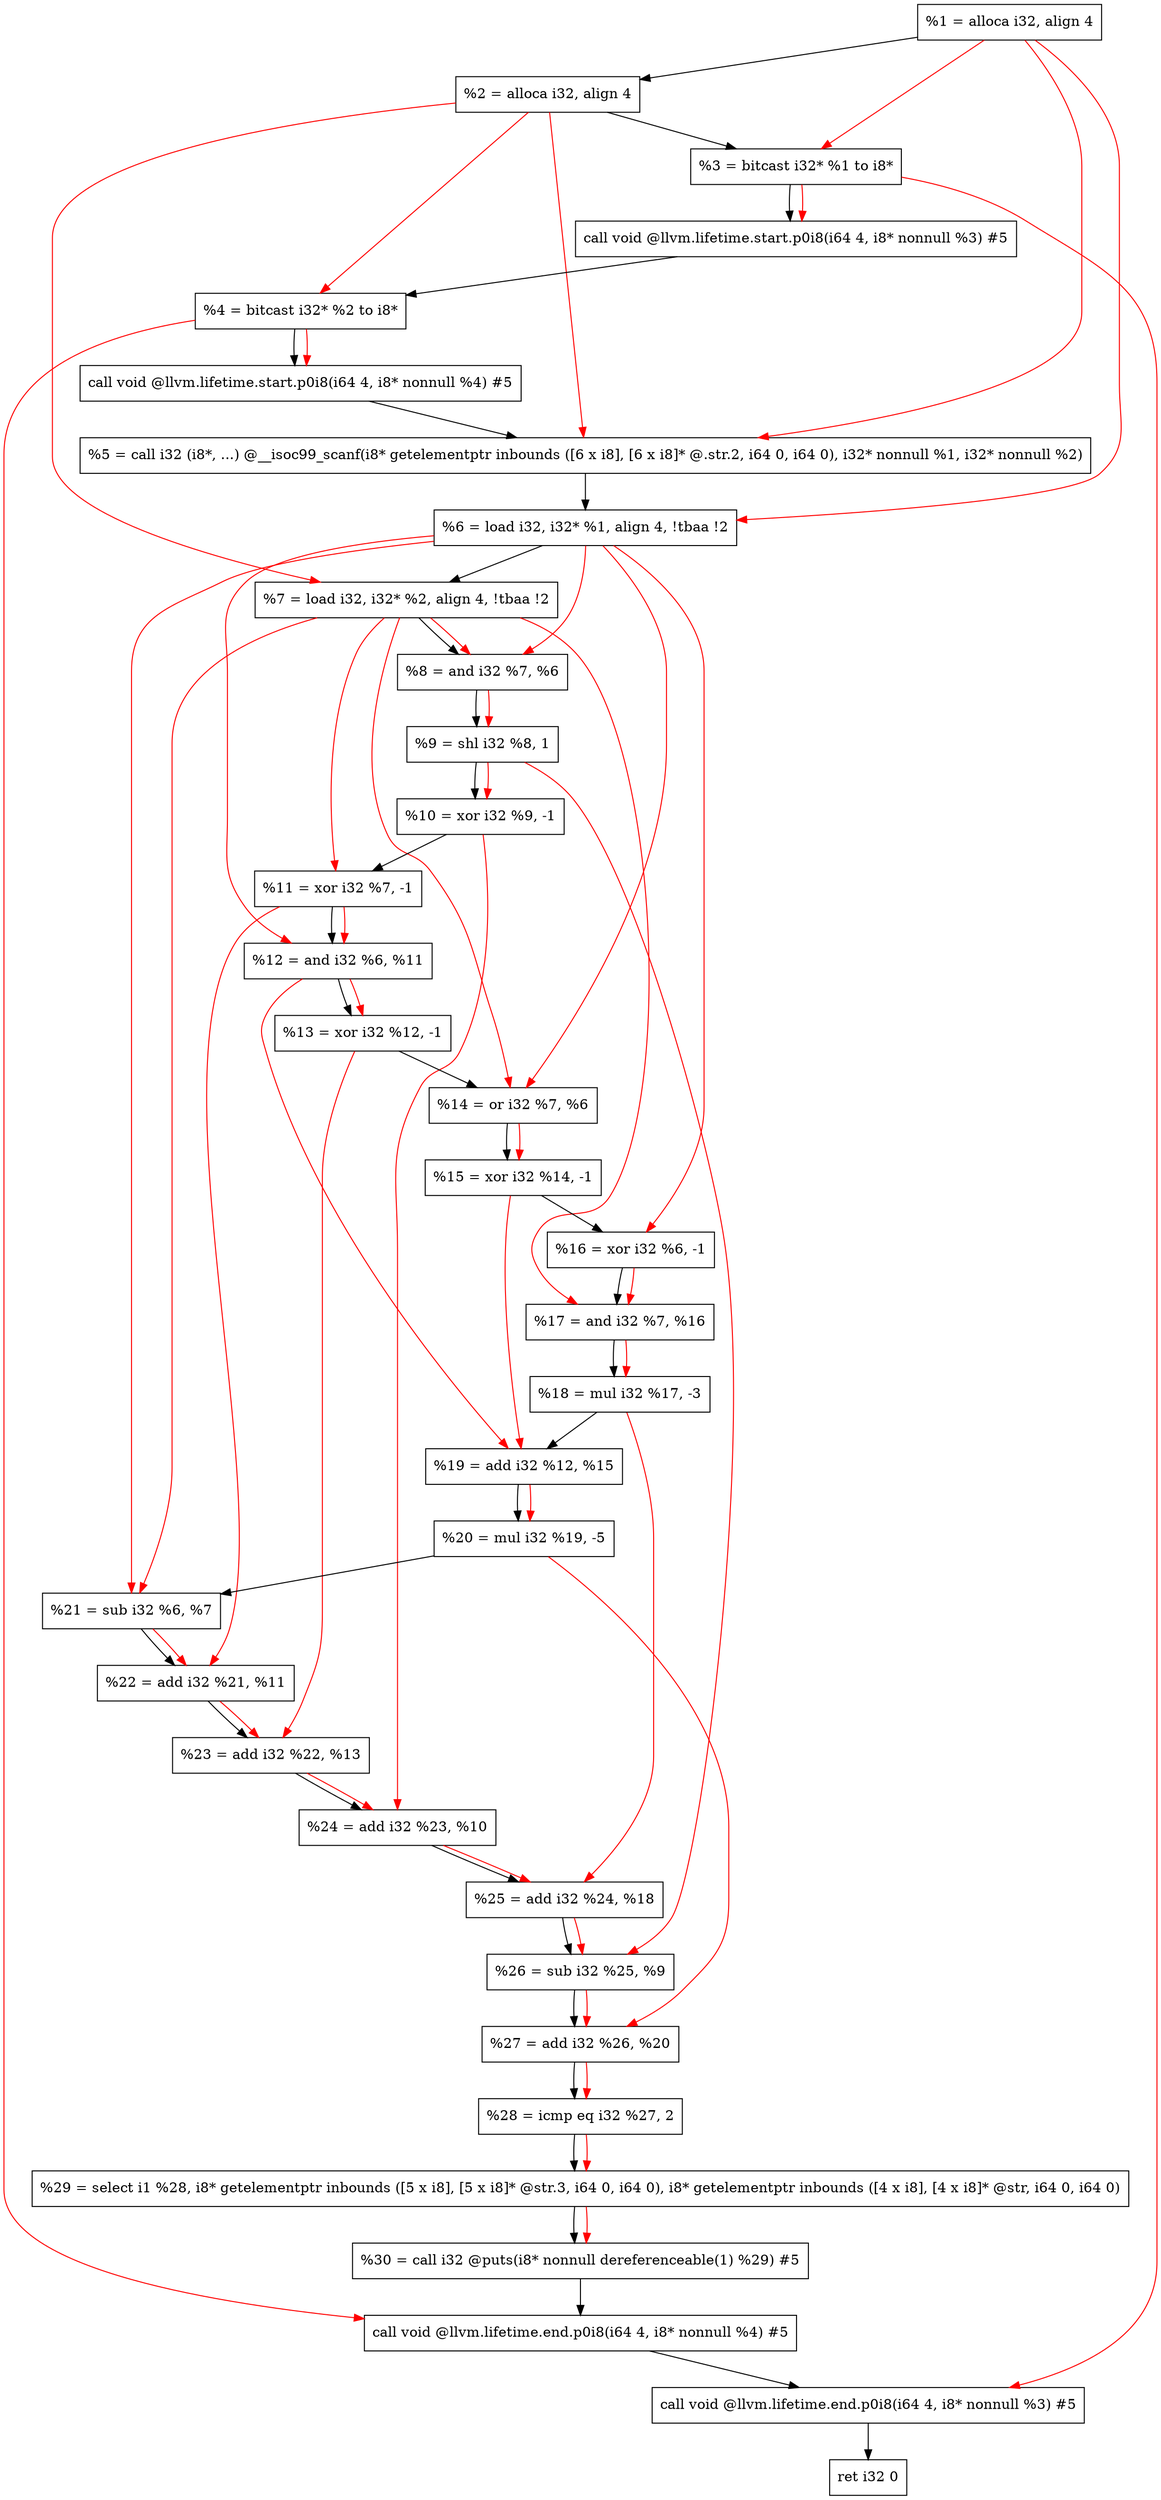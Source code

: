digraph "DFG for'main' function" {
	Node0x20e9b48[shape=record, label="  %1 = alloca i32, align 4"];
	Node0x20e9bc8[shape=record, label="  %2 = alloca i32, align 4"];
	Node0x20e9c58[shape=record, label="  %3 = bitcast i32* %1 to i8*"];
	Node0x20ea0b8[shape=record, label="  call void @llvm.lifetime.start.p0i8(i64 4, i8* nonnull %3) #5"];
	Node0x20ea198[shape=record, label="  %4 = bitcast i32* %2 to i8*"];
	Node0x20ea2b8[shape=record, label="  call void @llvm.lifetime.start.p0i8(i64 4, i8* nonnull %4) #5"];
	Node0x20ea4f0[shape=record, label="  %5 = call i32 (i8*, ...) @__isoc99_scanf(i8* getelementptr inbounds ([6 x i8], [6 x i8]* @.str.2, i64 0, i64 0), i32* nonnull %1, i32* nonnull %2)"];
	Node0x20ea5a8[shape=record, label="  %6 = load i32, i32* %1, align 4, !tbaa !2"];
	Node0x20eb518[shape=record, label="  %7 = load i32, i32* %2, align 4, !tbaa !2"];
	Node0x20ebba0[shape=record, label="  %8 = and i32 %7, %6"];
	Node0x20ebc10[shape=record, label="  %9 = shl i32 %8, 1"];
	Node0x20ebc80[shape=record, label="  %10 = xor i32 %9, -1"];
	Node0x20ebcf0[shape=record, label="  %11 = xor i32 %7, -1"];
	Node0x20ebd60[shape=record, label="  %12 = and i32 %6, %11"];
	Node0x20ebdd0[shape=record, label="  %13 = xor i32 %12, -1"];
	Node0x20ebe40[shape=record, label="  %14 = or i32 %7, %6"];
	Node0x20ebeb0[shape=record, label="  %15 = xor i32 %14, -1"];
	Node0x20ebf20[shape=record, label="  %16 = xor i32 %6, -1"];
	Node0x20ebf90[shape=record, label="  %17 = and i32 %7, %16"];
	Node0x20ec000[shape=record, label="  %18 = mul i32 %17, -3"];
	Node0x20ec070[shape=record, label="  %19 = add i32 %12, %15"];
	Node0x20ec0e0[shape=record, label="  %20 = mul i32 %19, -5"];
	Node0x20ec150[shape=record, label="  %21 = sub i32 %6, %7"];
	Node0x20ec1c0[shape=record, label="  %22 = add i32 %21, %11"];
	Node0x20ec230[shape=record, label="  %23 = add i32 %22, %13"];
	Node0x20ec2a0[shape=record, label="  %24 = add i32 %23, %10"];
	Node0x20ec310[shape=record, label="  %25 = add i32 %24, %18"];
	Node0x20ec380[shape=record, label="  %26 = sub i32 %25, %9"];
	Node0x20ec3f0[shape=record, label="  %27 = add i32 %26, %20"];
	Node0x20ec460[shape=record, label="  %28 = icmp eq i32 %27, 2"];
	Node0x208a9d8[shape=record, label="  %29 = select i1 %28, i8* getelementptr inbounds ([5 x i8], [5 x i8]* @str.3, i64 0, i64 0), i8* getelementptr inbounds ([4 x i8], [4 x i8]* @str, i64 0, i64 0)"];
	Node0x20ec4f0[shape=record, label="  %30 = call i32 @puts(i8* nonnull dereferenceable(1) %29) #5"];
	Node0x20ec748[shape=record, label="  call void @llvm.lifetime.end.p0i8(i64 4, i8* nonnull %4) #5"];
	Node0x20ec8a8[shape=record, label="  call void @llvm.lifetime.end.p0i8(i64 4, i8* nonnull %3) #5"];
	Node0x20ec968[shape=record, label="  ret i32 0"];
	Node0x20e9b48 -> Node0x20e9bc8;
	Node0x20e9bc8 -> Node0x20e9c58;
	Node0x20e9c58 -> Node0x20ea0b8;
	Node0x20ea0b8 -> Node0x20ea198;
	Node0x20ea198 -> Node0x20ea2b8;
	Node0x20ea2b8 -> Node0x20ea4f0;
	Node0x20ea4f0 -> Node0x20ea5a8;
	Node0x20ea5a8 -> Node0x20eb518;
	Node0x20eb518 -> Node0x20ebba0;
	Node0x20ebba0 -> Node0x20ebc10;
	Node0x20ebc10 -> Node0x20ebc80;
	Node0x20ebc80 -> Node0x20ebcf0;
	Node0x20ebcf0 -> Node0x20ebd60;
	Node0x20ebd60 -> Node0x20ebdd0;
	Node0x20ebdd0 -> Node0x20ebe40;
	Node0x20ebe40 -> Node0x20ebeb0;
	Node0x20ebeb0 -> Node0x20ebf20;
	Node0x20ebf20 -> Node0x20ebf90;
	Node0x20ebf90 -> Node0x20ec000;
	Node0x20ec000 -> Node0x20ec070;
	Node0x20ec070 -> Node0x20ec0e0;
	Node0x20ec0e0 -> Node0x20ec150;
	Node0x20ec150 -> Node0x20ec1c0;
	Node0x20ec1c0 -> Node0x20ec230;
	Node0x20ec230 -> Node0x20ec2a0;
	Node0x20ec2a0 -> Node0x20ec310;
	Node0x20ec310 -> Node0x20ec380;
	Node0x20ec380 -> Node0x20ec3f0;
	Node0x20ec3f0 -> Node0x20ec460;
	Node0x20ec460 -> Node0x208a9d8;
	Node0x208a9d8 -> Node0x20ec4f0;
	Node0x20ec4f0 -> Node0x20ec748;
	Node0x20ec748 -> Node0x20ec8a8;
	Node0x20ec8a8 -> Node0x20ec968;
edge [color=red]
	Node0x20e9b48 -> Node0x20e9c58;
	Node0x20e9c58 -> Node0x20ea0b8;
	Node0x20e9bc8 -> Node0x20ea198;
	Node0x20ea198 -> Node0x20ea2b8;
	Node0x20e9b48 -> Node0x20ea4f0;
	Node0x20e9bc8 -> Node0x20ea4f0;
	Node0x20e9b48 -> Node0x20ea5a8;
	Node0x20e9bc8 -> Node0x20eb518;
	Node0x20eb518 -> Node0x20ebba0;
	Node0x20ea5a8 -> Node0x20ebba0;
	Node0x20ebba0 -> Node0x20ebc10;
	Node0x20ebc10 -> Node0x20ebc80;
	Node0x20eb518 -> Node0x20ebcf0;
	Node0x20ea5a8 -> Node0x20ebd60;
	Node0x20ebcf0 -> Node0x20ebd60;
	Node0x20ebd60 -> Node0x20ebdd0;
	Node0x20eb518 -> Node0x20ebe40;
	Node0x20ea5a8 -> Node0x20ebe40;
	Node0x20ebe40 -> Node0x20ebeb0;
	Node0x20ea5a8 -> Node0x20ebf20;
	Node0x20eb518 -> Node0x20ebf90;
	Node0x20ebf20 -> Node0x20ebf90;
	Node0x20ebf90 -> Node0x20ec000;
	Node0x20ebd60 -> Node0x20ec070;
	Node0x20ebeb0 -> Node0x20ec070;
	Node0x20ec070 -> Node0x20ec0e0;
	Node0x20ea5a8 -> Node0x20ec150;
	Node0x20eb518 -> Node0x20ec150;
	Node0x20ec150 -> Node0x20ec1c0;
	Node0x20ebcf0 -> Node0x20ec1c0;
	Node0x20ec1c0 -> Node0x20ec230;
	Node0x20ebdd0 -> Node0x20ec230;
	Node0x20ec230 -> Node0x20ec2a0;
	Node0x20ebc80 -> Node0x20ec2a0;
	Node0x20ec2a0 -> Node0x20ec310;
	Node0x20ec000 -> Node0x20ec310;
	Node0x20ec310 -> Node0x20ec380;
	Node0x20ebc10 -> Node0x20ec380;
	Node0x20ec380 -> Node0x20ec3f0;
	Node0x20ec0e0 -> Node0x20ec3f0;
	Node0x20ec3f0 -> Node0x20ec460;
	Node0x20ec460 -> Node0x208a9d8;
	Node0x208a9d8 -> Node0x20ec4f0;
	Node0x20ea198 -> Node0x20ec748;
	Node0x20e9c58 -> Node0x20ec8a8;
}
